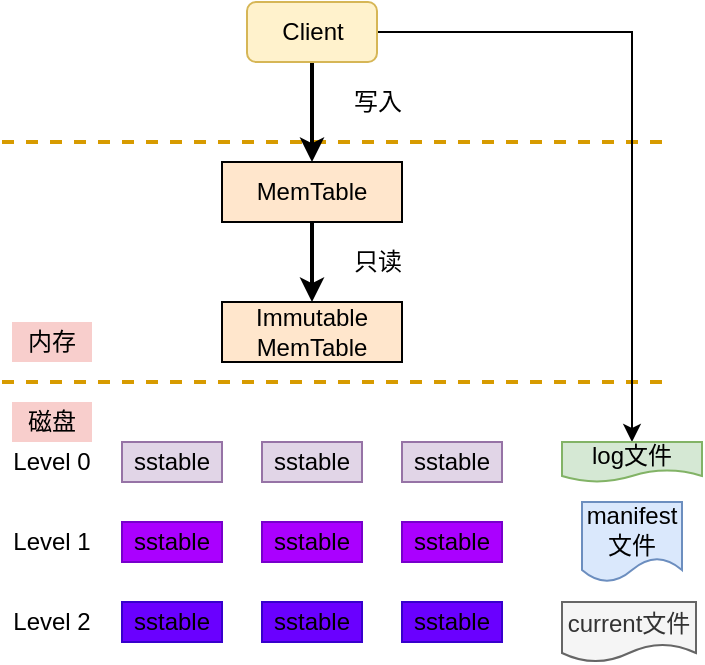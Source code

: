 <mxfile version="12.2.4" pages="1"><diagram id="sNeSwPH_r8KmPaA9jKd5" name="第 1 页"><mxGraphModel dx="531" dy="602" grid="1" gridSize="10" guides="1" tooltips="1" connect="1" arrows="1" fold="1" page="1" pageScale="1" pageWidth="827" pageHeight="1169" math="0" shadow="0"><root><mxCell id="0"/><mxCell id="1" parent="0"/><mxCell id="12" value="" style="endArrow=none;dashed=1;html=1;strokeWidth=2;fillColor=#ffe6cc;strokeColor=#d79b00;" parent="1" edge="1"><mxGeometry width="50" height="50" relative="1" as="geometry"><mxPoint x="80" y="240" as="sourcePoint"/><mxPoint x="410" y="240" as="targetPoint"/></mxGeometry></mxCell><mxCell id="13" value="" style="endArrow=none;dashed=1;html=1;strokeWidth=2;fillColor=#ffe6cc;strokeColor=#d79b00;" parent="1" edge="1"><mxGeometry width="50" height="50" relative="1" as="geometry"><mxPoint x="80" y="120" as="sourcePoint"/><mxPoint x="410" y="120" as="targetPoint"/></mxGeometry></mxCell><mxCell id="20" style="edgeStyle=orthogonalEdgeStyle;rounded=0;orthogonalLoop=1;jettySize=auto;html=1;exitX=0.5;exitY=1;exitDx=0;exitDy=0;entryX=0.5;entryY=0;entryDx=0;entryDy=0;strokeWidth=2;" parent="1" source="14" target="15" edge="1"><mxGeometry relative="1" as="geometry"/></mxCell><mxCell id="14" value="MemTable" style="rounded=0;whiteSpace=wrap;html=1;fillColor=#ffe6cc;strokeColor=#000000;" parent="1" vertex="1"><mxGeometry x="190" y="130" width="90" height="30" as="geometry"/></mxCell><mxCell id="15" value="Immutable&lt;br&gt;MemTable" style="rounded=0;whiteSpace=wrap;html=1;fillColor=#ffe6cc;strokeColor=#000000;" parent="1" vertex="1"><mxGeometry x="190" y="200" width="90" height="30" as="geometry"/></mxCell><mxCell id="19" style="edgeStyle=orthogonalEdgeStyle;rounded=0;orthogonalLoop=1;jettySize=auto;html=1;exitX=0.5;exitY=1;exitDx=0;exitDy=0;entryX=0.5;entryY=0;entryDx=0;entryDy=0;strokeWidth=2;" parent="1" source="18" target="14" edge="1"><mxGeometry relative="1" as="geometry"/></mxCell><mxCell id="52" style="edgeStyle=orthogonalEdgeStyle;rounded=0;orthogonalLoop=1;jettySize=auto;html=1;exitX=1;exitY=0.5;exitDx=0;exitDy=0;entryX=0.5;entryY=0;entryDx=0;entryDy=0;" edge="1" parent="1" source="18" target="48"><mxGeometry relative="1" as="geometry"/></mxCell><mxCell id="18" value="Client" style="rounded=1;whiteSpace=wrap;html=1;strokeColor=#d6b656;fillColor=#fff2cc;" parent="1" vertex="1"><mxGeometry x="202.5" y="50" width="65" height="30" as="geometry"/></mxCell><mxCell id="23" value="写入" style="text;html=1;strokeColor=none;fillColor=none;align=center;verticalAlign=middle;whiteSpace=wrap;rounded=0;" parent="1" vertex="1"><mxGeometry x="247.5" y="90" width="40" height="20" as="geometry"/></mxCell><mxCell id="24" value="只读" style="text;html=1;strokeColor=none;fillColor=none;align=center;verticalAlign=middle;whiteSpace=wrap;rounded=0;" parent="1" vertex="1"><mxGeometry x="247.5" y="170" width="40" height="20" as="geometry"/></mxCell><mxCell id="25" value="内存" style="text;html=1;strokeColor=none;fillColor=#f8cecc;align=center;verticalAlign=middle;whiteSpace=wrap;rounded=0;" parent="1" vertex="1"><mxGeometry x="85" y="210" width="40" height="20" as="geometry"/></mxCell><mxCell id="27" value="磁盘" style="text;html=1;strokeColor=none;fillColor=#f8cecc;align=center;verticalAlign=middle;whiteSpace=wrap;rounded=0;" parent="1" vertex="1"><mxGeometry x="85" y="250" width="40" height="20" as="geometry"/></mxCell><mxCell id="29" value="sstable" style="rounded=0;whiteSpace=wrap;html=1;strokeColor=#9673a6;fillColor=#e1d5e7;" parent="1" vertex="1"><mxGeometry x="140" y="270" width="50" height="20" as="geometry"/></mxCell><mxCell id="30" value="&lt;span style=&quot;white-space: normal&quot;&gt;sstable&lt;/span&gt;" style="rounded=0;whiteSpace=wrap;html=1;strokeColor=#9673a6;fillColor=#e1d5e7;" parent="1" vertex="1"><mxGeometry x="210" y="270" width="50" height="20" as="geometry"/></mxCell><mxCell id="31" value="&lt;span style=&quot;white-space: normal&quot;&gt;sstable&lt;/span&gt;" style="rounded=0;whiteSpace=wrap;html=1;strokeColor=#9673a6;fillColor=#e1d5e7;" parent="1" vertex="1"><mxGeometry x="280" y="270" width="50" height="20" as="geometry"/></mxCell><mxCell id="32" value="&lt;span style=&quot;color: rgb(0 , 0 , 0) ; white-space: normal&quot;&gt;sstable&lt;/span&gt;" style="rounded=0;whiteSpace=wrap;html=1;strokeColor=#7700CC;fillColor=#aa00ff;fontColor=#ffffff;" parent="1" vertex="1"><mxGeometry x="140" y="310" width="50" height="20" as="geometry"/></mxCell><mxCell id="33" value="&lt;span style=&quot;color: rgb(0 , 0 , 0) ; white-space: normal&quot;&gt;sstable&lt;/span&gt;" style="rounded=0;whiteSpace=wrap;html=1;strokeColor=#7700CC;fillColor=#aa00ff;fontColor=#ffffff;" parent="1" vertex="1"><mxGeometry x="210" y="310" width="50" height="20" as="geometry"/></mxCell><mxCell id="34" value="&lt;span style=&quot;color: rgb(0 , 0 , 0) ; white-space: normal&quot;&gt;sstable&lt;/span&gt;" style="rounded=0;whiteSpace=wrap;html=1;strokeColor=#7700CC;fillColor=#aa00ff;fontColor=#ffffff;" parent="1" vertex="1"><mxGeometry x="280" y="310" width="50" height="20" as="geometry"/></mxCell><mxCell id="35" value="&lt;span style=&quot;color: rgb(0 , 0 , 0) ; white-space: normal&quot;&gt;sstable&lt;/span&gt;" style="rounded=0;whiteSpace=wrap;html=1;strokeColor=#3700CC;fillColor=#6a00ff;fontColor=#ffffff;" parent="1" vertex="1"><mxGeometry x="140" y="350" width="50" height="20" as="geometry"/></mxCell><mxCell id="36" value="&lt;span style=&quot;color: rgb(0 , 0 , 0) ; white-space: normal&quot;&gt;sstable&lt;/span&gt;" style="rounded=0;whiteSpace=wrap;html=1;strokeColor=#3700CC;fillColor=#6a00ff;fontColor=#ffffff;" parent="1" vertex="1"><mxGeometry x="210" y="350" width="50" height="20" as="geometry"/></mxCell><mxCell id="37" value="&lt;span style=&quot;color: rgb(0 , 0 , 0) ; white-space: normal&quot;&gt;sstable&lt;/span&gt;" style="rounded=0;whiteSpace=wrap;html=1;strokeColor=#3700CC;fillColor=#6a00ff;fontColor=#ffffff;" parent="1" vertex="1"><mxGeometry x="280" y="350" width="50" height="20" as="geometry"/></mxCell><mxCell id="38" value="Level 0" style="text;html=1;strokeColor=none;fillColor=none;align=center;verticalAlign=middle;whiteSpace=wrap;rounded=0;" parent="1" vertex="1"><mxGeometry x="80" y="270" width="50" height="20" as="geometry"/></mxCell><mxCell id="42" value="Level 2" style="text;html=1;strokeColor=none;fillColor=none;align=center;verticalAlign=middle;whiteSpace=wrap;rounded=0;" parent="1" vertex="1"><mxGeometry x="80" y="350" width="50" height="20" as="geometry"/></mxCell><mxCell id="45" value="Level 1" style="text;html=1;strokeColor=none;fillColor=none;align=center;verticalAlign=middle;whiteSpace=wrap;rounded=0;" parent="1" vertex="1"><mxGeometry x="80" y="310" width="50" height="20" as="geometry"/></mxCell><mxCell id="48" value="log文件" style="shape=document;whiteSpace=wrap;html=1;boundedLbl=1;strokeColor=#82b366;fillColor=#d5e8d4;" parent="1" vertex="1"><mxGeometry x="360" y="270" width="70" height="20" as="geometry"/></mxCell><mxCell id="49" value="manifest文件" style="shape=document;whiteSpace=wrap;html=1;boundedLbl=1;strokeColor=#6c8ebf;fillColor=#dae8fc;" parent="1" vertex="1"><mxGeometry x="370" y="300" width="50" height="40" as="geometry"/></mxCell><mxCell id="50" value="current文件" style="shape=document;whiteSpace=wrap;html=1;boundedLbl=1;strokeColor=#666666;fillColor=#f5f5f5;fontColor=#333333;" parent="1" vertex="1"><mxGeometry x="360" y="350" width="67" height="30" as="geometry"/></mxCell></root></mxGraphModel></diagram></mxfile>